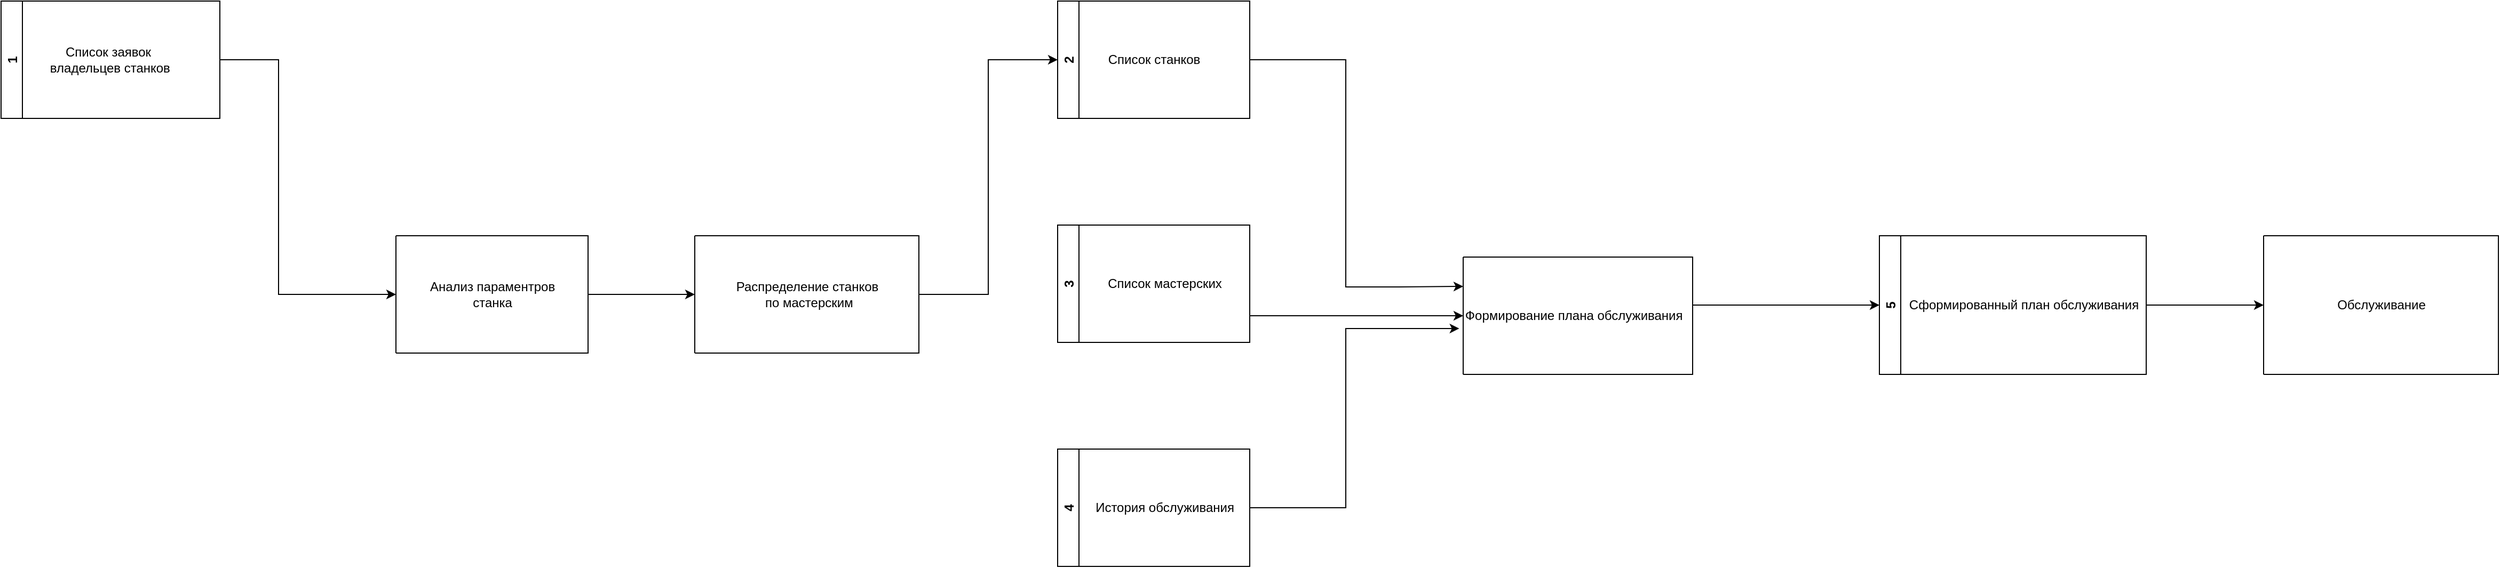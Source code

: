 <mxfile version="20.0.1" type="device"><diagram id="qJCDBhOl-4t1z8quJffn" name="Page-1"><mxGraphModel dx="2302" dy="1141" grid="1" gridSize="10" guides="1" tooltips="1" connect="1" arrows="1" fold="1" page="1" pageScale="1" pageWidth="827" pageHeight="1169" math="0" shadow="0"><root><mxCell id="0"/><mxCell id="1" parent="0"/><mxCell id="U2vgo9dwIeLC-BRNVxEa-1" style="edgeStyle=orthogonalEdgeStyle;rounded=0;orthogonalLoop=1;jettySize=auto;html=1;entryX=0;entryY=0.5;entryDx=0;entryDy=0;" edge="1" parent="1" source="U2vgo9dwIeLC-BRNVxEa-2" target="U2vgo9dwIeLC-BRNVxEa-5"><mxGeometry relative="1" as="geometry"><mxPoint x="270" y="400" as="targetPoint"/><Array as="points"><mxPoint x="290" y="125"/><mxPoint x="290" y="345"/></Array></mxGeometry></mxCell><mxCell id="U2vgo9dwIeLC-BRNVxEa-2" value="1" style="swimlane;horizontal=0;startSize=20;" vertex="1" parent="1"><mxGeometry x="30" y="70" width="205" height="110" as="geometry"/></mxCell><mxCell id="U2vgo9dwIeLC-BRNVxEa-3" value="Список заявок&lt;br&gt;&amp;nbsp;владельцев станков" style="text;html=1;align=center;verticalAlign=middle;resizable=0;points=[];autosize=1;strokeColor=none;fillColor=none;" vertex="1" parent="U2vgo9dwIeLC-BRNVxEa-2"><mxGeometry x="35" y="40" width="130" height="30" as="geometry"/></mxCell><mxCell id="U2vgo9dwIeLC-BRNVxEa-4" style="edgeStyle=orthogonalEdgeStyle;rounded=0;orthogonalLoop=1;jettySize=auto;html=1;" edge="1" parent="1" source="U2vgo9dwIeLC-BRNVxEa-5" target="U2vgo9dwIeLC-BRNVxEa-11"><mxGeometry relative="1" as="geometry"/></mxCell><mxCell id="U2vgo9dwIeLC-BRNVxEa-5" value="" style="swimlane;horizontal=0;startSize=0;" vertex="1" parent="1"><mxGeometry x="400" y="290" width="180" height="110" as="geometry"><mxRectangle x="340" y="180" width="30" height="30" as="alternateBounds"/></mxGeometry></mxCell><mxCell id="U2vgo9dwIeLC-BRNVxEa-6" value="Анализ параментров&lt;br&gt;станка" style="text;html=1;align=center;verticalAlign=middle;resizable=0;points=[];autosize=1;strokeColor=none;fillColor=none;" vertex="1" parent="U2vgo9dwIeLC-BRNVxEa-5"><mxGeometry x="25" y="40" width="130" height="30" as="geometry"/></mxCell><mxCell id="U2vgo9dwIeLC-BRNVxEa-7" style="edgeStyle=orthogonalEdgeStyle;rounded=0;orthogonalLoop=1;jettySize=auto;html=1;entryX=0;entryY=0.25;entryDx=0;entryDy=0;" edge="1" parent="1" source="U2vgo9dwIeLC-BRNVxEa-8" target="U2vgo9dwIeLC-BRNVxEa-23"><mxGeometry relative="1" as="geometry"><mxPoint x="1310" y="340" as="targetPoint"/><Array as="points"><mxPoint x="1290" y="125"/><mxPoint x="1290" y="338"/><mxPoint x="1340" y="338"/></Array></mxGeometry></mxCell><mxCell id="U2vgo9dwIeLC-BRNVxEa-8" value="2" style="swimlane;horizontal=0;startSize=20;" vertex="1" parent="1"><mxGeometry x="1020" y="70" width="180" height="110" as="geometry"/></mxCell><mxCell id="U2vgo9dwIeLC-BRNVxEa-9" value="Список станков" style="text;html=1;align=center;verticalAlign=middle;resizable=0;points=[];autosize=1;strokeColor=none;fillColor=none;" vertex="1" parent="U2vgo9dwIeLC-BRNVxEa-8"><mxGeometry x="40" y="45" width="100" height="20" as="geometry"/></mxCell><mxCell id="U2vgo9dwIeLC-BRNVxEa-10" value="" style="edgeStyle=orthogonalEdgeStyle;rounded=0;orthogonalLoop=1;jettySize=auto;html=1;entryX=0;entryY=0.5;entryDx=0;entryDy=0;" edge="1" parent="1" source="U2vgo9dwIeLC-BRNVxEa-11" target="U2vgo9dwIeLC-BRNVxEa-8"><mxGeometry relative="1" as="geometry"><mxPoint x="1000" y="305" as="targetPoint"/></mxGeometry></mxCell><mxCell id="U2vgo9dwIeLC-BRNVxEa-11" value="" style="swimlane;horizontal=0;startSize=0;" vertex="1" parent="1"><mxGeometry x="680" y="290" width="210" height="110" as="geometry"><mxRectangle x="340" y="180" width="30" height="30" as="alternateBounds"/></mxGeometry></mxCell><mxCell id="U2vgo9dwIeLC-BRNVxEa-12" value="Распределение станков&lt;br&gt;&amp;nbsp;по мастерским" style="text;html=1;align=center;verticalAlign=middle;resizable=0;points=[];autosize=1;strokeColor=none;fillColor=none;" vertex="1" parent="U2vgo9dwIeLC-BRNVxEa-11"><mxGeometry x="30" y="40" width="150" height="30" as="geometry"/></mxCell><mxCell id="U2vgo9dwIeLC-BRNVxEa-13" style="edgeStyle=orthogonalEdgeStyle;rounded=0;orthogonalLoop=1;jettySize=auto;html=1;" edge="1" parent="1" source="U2vgo9dwIeLC-BRNVxEa-14" target="U2vgo9dwIeLC-BRNVxEa-23"><mxGeometry relative="1" as="geometry"><Array as="points"><mxPoint x="1230" y="365"/><mxPoint x="1230" y="365"/></Array></mxGeometry></mxCell><mxCell id="U2vgo9dwIeLC-BRNVxEa-14" value="3" style="swimlane;horizontal=0;startSize=20;" vertex="1" parent="1"><mxGeometry x="1020" y="280" width="180" height="110" as="geometry"/></mxCell><mxCell id="U2vgo9dwIeLC-BRNVxEa-15" value="Список мастерских" style="text;html=1;align=center;verticalAlign=middle;resizable=0;points=[];autosize=1;strokeColor=none;fillColor=none;" vertex="1" parent="U2vgo9dwIeLC-BRNVxEa-14"><mxGeometry x="40" y="45" width="120" height="20" as="geometry"/></mxCell><mxCell id="U2vgo9dwIeLC-BRNVxEa-16" style="edgeStyle=orthogonalEdgeStyle;rounded=0;orthogonalLoop=1;jettySize=auto;html=1;entryX=-0.017;entryY=0.609;entryDx=0;entryDy=0;entryPerimeter=0;" edge="1" parent="1" source="U2vgo9dwIeLC-BRNVxEa-17" target="U2vgo9dwIeLC-BRNVxEa-23"><mxGeometry relative="1" as="geometry"><mxPoint x="1260" y="370" as="targetPoint"/><Array as="points"><mxPoint x="1290" y="545"/><mxPoint x="1290" y="377"/></Array></mxGeometry></mxCell><mxCell id="U2vgo9dwIeLC-BRNVxEa-17" value="4" style="swimlane;horizontal=0;startSize=20;" vertex="1" parent="1"><mxGeometry x="1020" y="490" width="180" height="110" as="geometry"/></mxCell><mxCell id="U2vgo9dwIeLC-BRNVxEa-18" value="История обслуживания" style="text;html=1;align=center;verticalAlign=middle;resizable=0;points=[];autosize=1;strokeColor=none;fillColor=none;" vertex="1" parent="U2vgo9dwIeLC-BRNVxEa-17"><mxGeometry x="25" y="45" width="150" height="20" as="geometry"/></mxCell><mxCell id="U2vgo9dwIeLC-BRNVxEa-19" style="edgeStyle=orthogonalEdgeStyle;rounded=0;orthogonalLoop=1;jettySize=auto;html=1;entryX=0;entryY=0.5;entryDx=0;entryDy=0;" edge="1" parent="1" source="U2vgo9dwIeLC-BRNVxEa-20" target="U2vgo9dwIeLC-BRNVxEa-25"><mxGeometry relative="1" as="geometry"/></mxCell><mxCell id="U2vgo9dwIeLC-BRNVxEa-20" value="5" style="swimlane;horizontal=0;startSize=20;" vertex="1" parent="1"><mxGeometry x="1790" y="290" width="250" height="130" as="geometry"/></mxCell><mxCell id="U2vgo9dwIeLC-BRNVxEa-21" value="Сформированный план обслуживания" style="text;html=1;align=center;verticalAlign=middle;resizable=0;points=[];autosize=1;strokeColor=none;fillColor=none;" vertex="1" parent="U2vgo9dwIeLC-BRNVxEa-20"><mxGeometry x="20" y="55" width="230" height="20" as="geometry"/></mxCell><mxCell id="U2vgo9dwIeLC-BRNVxEa-22" style="edgeStyle=orthogonalEdgeStyle;rounded=0;orthogonalLoop=1;jettySize=auto;html=1;entryX=0;entryY=0.5;entryDx=0;entryDy=0;" edge="1" parent="1" source="U2vgo9dwIeLC-BRNVxEa-23" target="U2vgo9dwIeLC-BRNVxEa-20"><mxGeometry relative="1" as="geometry"><Array as="points"><mxPoint x="1630" y="355"/><mxPoint x="1630" y="355"/></Array></mxGeometry></mxCell><mxCell id="U2vgo9dwIeLC-BRNVxEa-23" value="" style="swimlane;horizontal=0;startSize=0;" vertex="1" parent="1"><mxGeometry x="1400" y="310" width="215" height="110" as="geometry"><mxRectangle x="340" y="180" width="30" height="30" as="alternateBounds"/></mxGeometry></mxCell><mxCell id="U2vgo9dwIeLC-BRNVxEa-24" value="Формирование плана обслуживания&amp;nbsp;" style="text;html=1;align=center;verticalAlign=middle;resizable=0;points=[];autosize=1;strokeColor=none;fillColor=none;" vertex="1" parent="U2vgo9dwIeLC-BRNVxEa-23"><mxGeometry x="-5" y="45" width="220" height="20" as="geometry"/></mxCell><mxCell id="U2vgo9dwIeLC-BRNVxEa-25" value="" style="swimlane;horizontal=0;startSize=0;" vertex="1" parent="1"><mxGeometry x="2150" y="290" width="220" height="130" as="geometry"/></mxCell><mxCell id="U2vgo9dwIeLC-BRNVxEa-26" value="Обслуживание" style="text;html=1;align=center;verticalAlign=middle;resizable=0;points=[];autosize=1;strokeColor=none;fillColor=none;" vertex="1" parent="U2vgo9dwIeLC-BRNVxEa-25"><mxGeometry x="60" y="55" width="100" height="20" as="geometry"/></mxCell></root></mxGraphModel></diagram></mxfile>